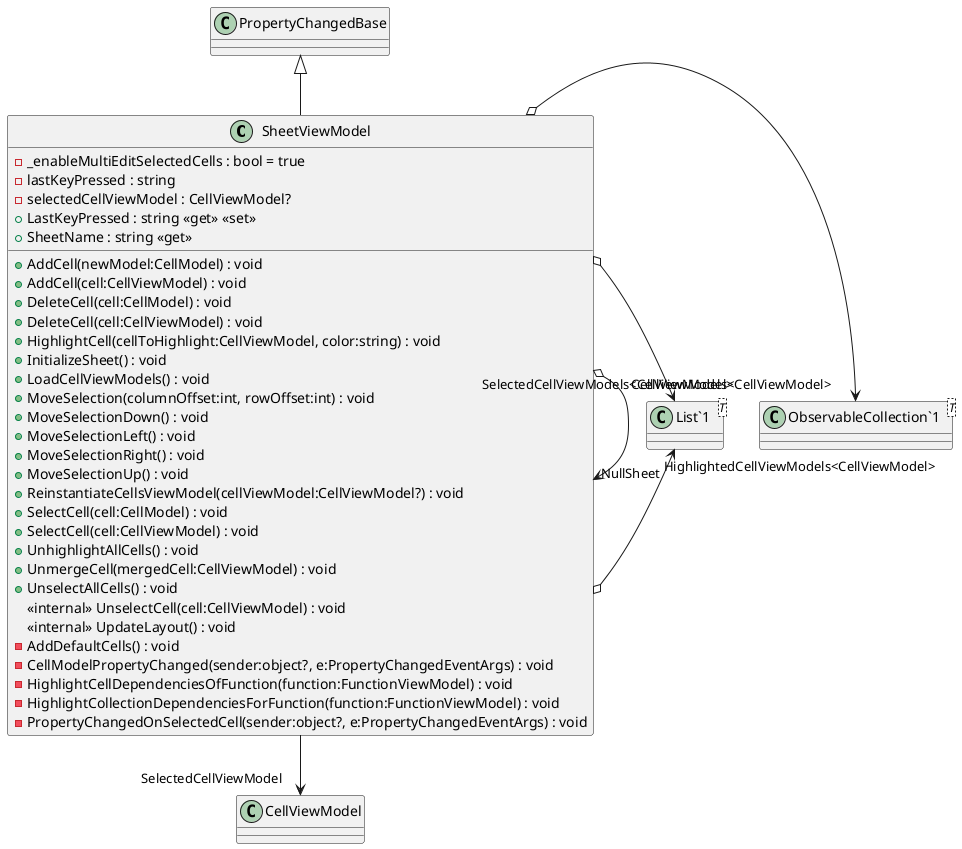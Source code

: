 @startuml
class SheetViewModel {
    - _enableMultiEditSelectedCells : bool = true
    - lastKeyPressed : string
    - selectedCellViewModel : CellViewModel?
    + LastKeyPressed : string <<get>> <<set>>
    + SheetName : string <<get>>
    + AddCell(newModel:CellModel) : void
    + AddCell(cell:CellViewModel) : void
    + DeleteCell(cell:CellModel) : void
    + DeleteCell(cell:CellViewModel) : void
    + HighlightCell(cellToHighlight:CellViewModel, color:string) : void
    + InitializeSheet() : void
    + LoadCellViewModels() : void
    + MoveSelection(columnOffset:int, rowOffset:int) : void
    + MoveSelectionDown() : void
    + MoveSelectionLeft() : void
    + MoveSelectionRight() : void
    + MoveSelectionUp() : void
    + ReinstantiateCellsViewModel(cellViewModel:CellViewModel?) : void
    + SelectCell(cell:CellModel) : void
    + SelectCell(cell:CellViewModel) : void
    + UnhighlightAllCells() : void
    + UnmergeCell(mergedCell:CellViewModel) : void
    + UnselectAllCells() : void
    <<internal>> UnselectCell(cell:CellViewModel) : void
    <<internal>> UpdateLayout() : void
    - AddDefaultCells() : void
    - CellModelPropertyChanged(sender:object?, e:PropertyChangedEventArgs) : void
    - HighlightCellDependenciesOfFunction(function:FunctionViewModel) : void
    - HighlightCollectionDependenciesForFunction(function:FunctionViewModel) : void
    - PropertyChangedOnSelectedCell(sender:object?, e:PropertyChangedEventArgs) : void
}
class "ObservableCollection`1"<T> {
}
class "List`1"<T> {
}
PropertyChangedBase <|-- SheetViewModel
SheetViewModel o-> "NullSheet" SheetViewModel
SheetViewModel o-> "CellViewModels<CellViewModel>" "ObservableCollection`1"
SheetViewModel o-> "HighlightedCellViewModels<CellViewModel>" "List`1"
SheetViewModel --> "SelectedCellViewModel" CellViewModel
SheetViewModel o-> "SelectedCellViewModels<CellViewModel>" "List`1"
@enduml
